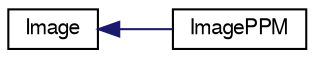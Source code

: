 digraph "Graphical Class Hierarchy"
{
  edge [fontname="FreeSans",fontsize="10",labelfontname="FreeSans",labelfontsize="10"];
  node [fontname="FreeSans",fontsize="10",shape=record];
  rankdir="LR";
  Node1 [label="Image",height=0.2,width=0.4,color="black", fillcolor="white", style="filled",URL="$classImage.html",tooltip="The Image is the base class of a structure that stores an image, child classes are expected to implem..."];
  Node1 -> Node2 [dir="back",color="midnightblue",fontsize="10",style="solid",fontname="FreeSans"];
  Node2 [label="ImagePPM",height=0.2,width=0.4,color="black", fillcolor="white", style="filled",URL="$classImagePPM.html",tooltip="The ImagePPM class specialisation of the image class for writing to a .ppm file. "];
}
